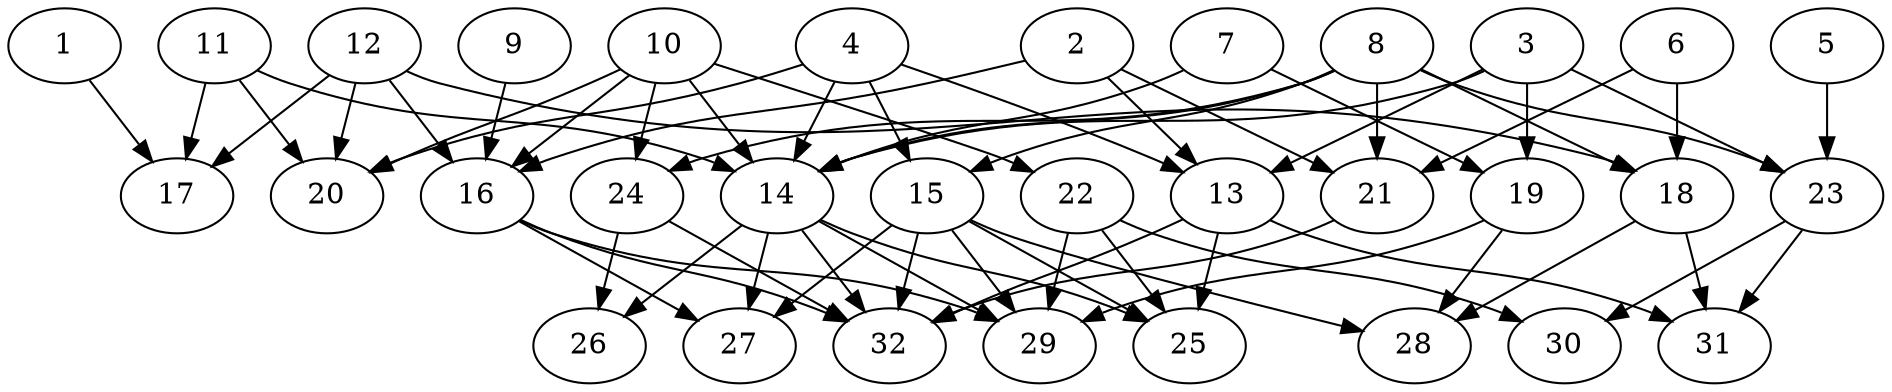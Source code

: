 // DAG (tier=2-normal, mode=compute, n=32, ccr=0.379, fat=0.636, density=0.471, regular=0.409, jump=0.115, mindata=524288, maxdata=8388608)
// DAG automatically generated by daggen at Sun Aug 24 16:33:33 2025
// /home/ermia/Project/Environments/daggen/bin/daggen --dot --ccr 0.379 --fat 0.636 --regular 0.409 --density 0.471 --jump 0.115 --mindata 524288 --maxdata 8388608 -n 32 
digraph G {
  1 [size="203937504333081248", alpha="0.10", expect_size="101968752166540624"]
  1 -> 17 [size ="91185922179072"]
  2 [size="233787769173087", alpha="0.01", expect_size="116893884586543"]
  2 -> 13 [size ="14816303382528"]
  2 -> 16 [size ="14816303382528"]
  2 -> 21 [size ="14816303382528"]
  3 [size="5827054814164153", alpha="0.13", expect_size="2913527407082076"]
  3 -> 13 [size ="327155921715200"]
  3 -> 14 [size ="327155921715200"]
  3 -> 19 [size ="327155921715200"]
  3 -> 23 [size ="327155921715200"]
  4 [size="69330046610934000", alpha="0.07", expect_size="34665023305467000"]
  4 -> 13 [size ="32820294582272"]
  4 -> 14 [size ="32820294582272"]
  4 -> 15 [size ="32820294582272"]
  4 -> 20 [size ="32820294582272"]
  5 [size="367113337109683328", alpha="0.02", expect_size="183556668554841664"]
  5 -> 23 [size ="464339651788800"]
  6 [size="652890982975405", alpha="0.18", expect_size="326445491487702"]
  6 -> 18 [size ="28462244954112"]
  6 -> 21 [size ="28462244954112"]
  7 [size="124554131183702638592", alpha="0.19", expect_size="62277065591851319296"]
  7 -> 14 [size ="199524123410432"]
  7 -> 19 [size ="199524123410432"]
  8 [size="3011257897455004", alpha="0.03", expect_size="1505628948727502"]
  8 -> 14 [size ="375778172731392"]
  8 -> 15 [size ="375778172731392"]
  8 -> 18 [size ="375778172731392"]
  8 -> 21 [size ="375778172731392"]
  8 -> 23 [size ="375778172731392"]
  8 -> 24 [size ="375778172731392"]
  9 [size="418504159158805568", alpha="0.18", expect_size="209252079579402784"]
  9 -> 16 [size ="353111273111552"]
  10 [size="233615390681495968", alpha="0.04", expect_size="116807695340747984"]
  10 -> 14 [size ="138751678349312"]
  10 -> 16 [size ="138751678349312"]
  10 -> 20 [size ="138751678349312"]
  10 -> 22 [size ="138751678349312"]
  10 -> 24 [size ="138751678349312"]
  11 [size="340938018957498816", alpha="0.18", expect_size="170469009478749408"]
  11 -> 14 [size ="302997359820800"]
  11 -> 17 [size ="302997359820800"]
  11 -> 20 [size ="302997359820800"]
  12 [size="989095875164766208", alpha="0.19", expect_size="494547937582383104"]
  12 -> 16 [size ="7941738463232"]
  12 -> 17 [size ="7941738463232"]
  12 -> 18 [size ="7941738463232"]
  12 -> 20 [size ="7941738463232"]
  13 [size="17995255436481140", alpha="0.17", expect_size="8997627718240570"]
  13 -> 25 [size ="287963137179648"]
  13 -> 31 [size ="287963137179648"]
  13 -> 32 [size ="287963137179648"]
  14 [size="2936484545019104", alpha="0.16", expect_size="1468242272509552"]
  14 -> 25 [size ="46444442550272"]
  14 -> 26 [size ="46444442550272"]
  14 -> 27 [size ="46444442550272"]
  14 -> 29 [size ="46444442550272"]
  14 -> 32 [size ="46444442550272"]
  15 [size="1357033967436533760", alpha="0.15", expect_size="678516983718266880"]
  15 -> 25 [size ="503580754706432"]
  15 -> 27 [size ="503580754706432"]
  15 -> 28 [size ="503580754706432"]
  15 -> 29 [size ="503580754706432"]
  15 -> 32 [size ="503580754706432"]
  16 [size="12639200755620894", alpha="0.14", expect_size="6319600377810447"]
  16 -> 27 [size ="469095019446272"]
  16 -> 29 [size ="469095019446272"]
  16 -> 32 [size ="469095019446272"]
  17 [size="10607334968702328", alpha="0.03", expect_size="5303667484351164"]
  18 [size="628487191163920", alpha="0.17", expect_size="314243595581960"]
  18 -> 28 [size ="16938621206528"]
  18 -> 31 [size ="16938621206528"]
  19 [size="7488352957847330", alpha="0.18", expect_size="3744176478923665"]
  19 -> 28 [size ="390975646072832"]
  19 -> 29 [size ="390975646072832"]
  20 [size="19882548441922408", alpha="0.09", expect_size="9941274220961204"]
  21 [size="1432011557550024960", alpha="0.04", expect_size="716005778775012480"]
  21 -> 32 [size ="523533025280000"]
  22 [size="245469970990645856", alpha="0.17", expect_size="122734985495322928"]
  22 -> 25 [size ="469596993748992"]
  22 -> 29 [size ="469596993748992"]
  22 -> 30 [size ="469596993748992"]
  23 [size="1228997475749573376", alpha="0.18", expect_size="614498737874786688"]
  23 -> 30 [size ="529780936015872"]
  23 -> 31 [size ="529780936015872"]
  24 [size="489708653880500", alpha="0.15", expect_size="244854326940250"]
  24 -> 26 [size ="13360066199552"]
  24 -> 32 [size ="13360066199552"]
  25 [size="7456772318101713", alpha="0.04", expect_size="3728386159050856"]
  26 [size="231945300413898176", alpha="0.09", expect_size="115972650206949088"]
  27 [size="265251253132979680", alpha="0.03", expect_size="132625626566489840"]
  28 [size="302689191373645888", alpha="0.15", expect_size="151344595686822944"]
  29 [size="3199501010947014656", alpha="0.01", expect_size="1599750505473507328"]
  30 [size="483733667126028795904", alpha="0.18", expect_size="241866833563014397952"]
  31 [size="461110321801418368", alpha="0.16", expect_size="230555160900709184"]
  32 [size="568730439922697109504", alpha="0.02", expect_size="284365219961348554752"]
}